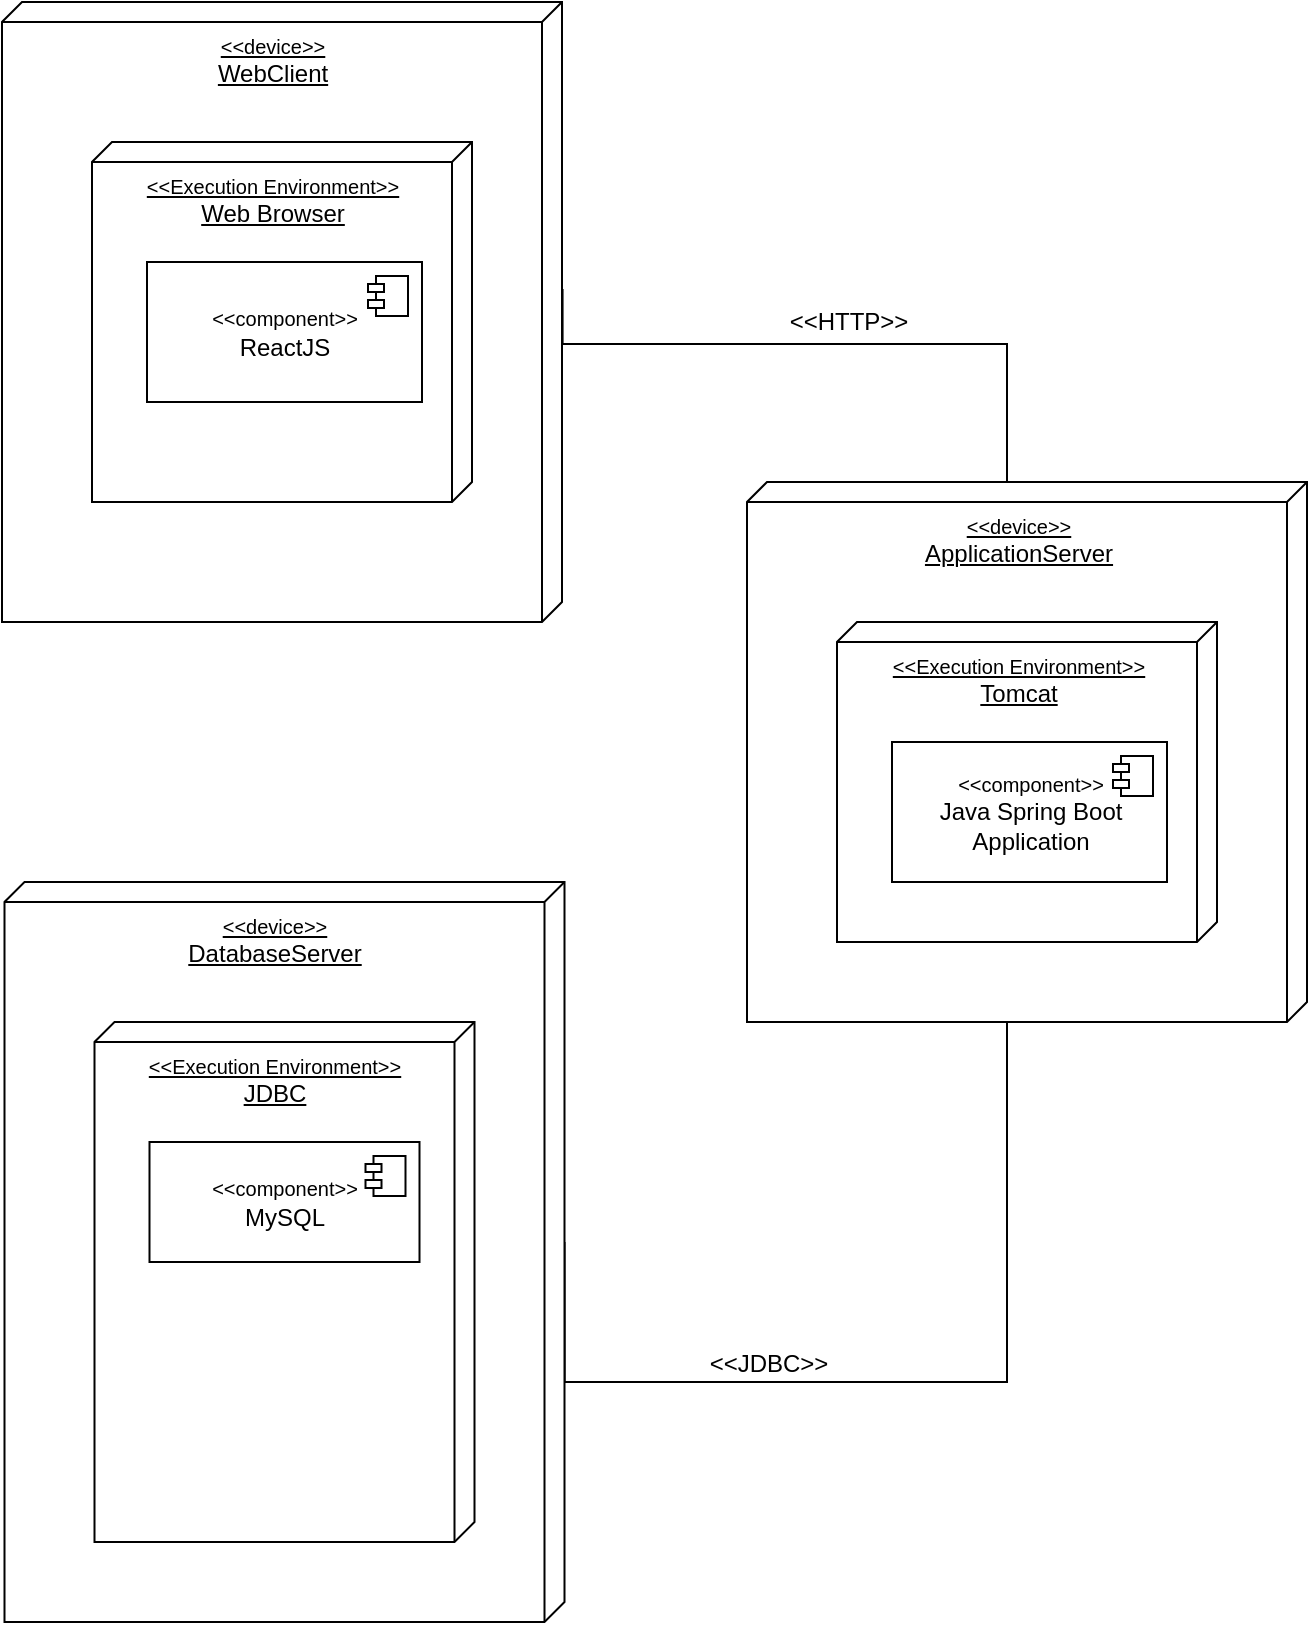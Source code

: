 <mxfile version="16.5.1" type="device"><diagram id="u5d82tTlpkJzRXtcOiwO" name="Pagina-1"><mxGraphModel dx="1935" dy="358" grid="1" gridSize="10" guides="1" tooltips="1" connect="1" arrows="1" fold="1" page="1" pageScale="1" pageWidth="583" pageHeight="827" math="0" shadow="0"><root><mxCell id="0"/><mxCell id="1" parent="0"/><mxCell id="Y9_aEFqk486UJ3un_EqQ-9" style="edgeStyle=orthogonalEdgeStyle;rounded=0;orthogonalLoop=1;jettySize=auto;html=1;exitX=0;exitY=0;exitDx=180;exitDy=0;exitPerimeter=0;fontSize=10;endArrow=none;endFill=0;" edge="1" parent="1" source="Y9_aEFqk486UJ3un_EqQ-1" target="Y9_aEFqk486UJ3un_EqQ-5"><mxGeometry relative="1" as="geometry"><Array as="points"><mxPoint x="331.5" y="1780"/><mxPoint x="552.5" y="1780"/></Array></mxGeometry></mxCell><mxCell id="Y9_aEFqk486UJ3un_EqQ-1" value="&lt;div&gt;&lt;span&gt;&lt;font style=&quot;font-size: 10px&quot;&gt;&amp;lt;&amp;lt;device&amp;gt;&amp;gt;&lt;/font&gt;&lt;/span&gt;&lt;/div&gt;&lt;div&gt;&lt;span&gt;DatabaseServer&lt;/span&gt;&lt;/div&gt;&lt;div&gt;&lt;br&gt;&lt;/div&gt;&lt;div&gt;&lt;br&gt;&lt;/div&gt;" style="verticalAlign=top;align=center;spacingTop=8;spacingLeft=2;spacingRight=12;shape=cube;size=10;direction=south;fontStyle=4;html=1;" vertex="1" parent="1"><mxGeometry x="51.25" y="1530" width="280" height="370" as="geometry"/></mxCell><mxCell id="Y9_aEFqk486UJ3un_EqQ-2" value="&lt;div&gt;&lt;font style=&quot;font-size: 10px&quot;&gt;&amp;lt;&amp;lt;Execution Environment&amp;gt;&amp;gt;&lt;/font&gt;&lt;/div&gt;&lt;div&gt;JDBC&lt;/div&gt;&lt;div&gt;&lt;br&gt;&lt;/div&gt;" style="verticalAlign=top;align=center;spacingTop=8;spacingLeft=2;spacingRight=12;shape=cube;size=10;direction=south;fontStyle=4;html=1;" vertex="1" parent="1"><mxGeometry x="96.25" y="1600" width="190" height="260" as="geometry"/></mxCell><mxCell id="Y9_aEFqk486UJ3un_EqQ-3" value="&lt;font style=&quot;font-size: 10px&quot;&gt;&amp;lt;&amp;lt;component&amp;gt;&amp;gt;&lt;/font&gt;&lt;br&gt;MySQL" style="html=1;dropTarget=0;" vertex="1" parent="1"><mxGeometry x="123.75" y="1660" width="135" height="60" as="geometry"/></mxCell><mxCell id="Y9_aEFqk486UJ3un_EqQ-4" value="" style="shape=module;jettyWidth=8;jettyHeight=4;" vertex="1" parent="Y9_aEFqk486UJ3un_EqQ-3"><mxGeometry x="1" width="20" height="20" relative="1" as="geometry"><mxPoint x="-27" y="7" as="offset"/></mxGeometry></mxCell><mxCell id="Y9_aEFqk486UJ3un_EqQ-18" style="edgeStyle=orthogonalEdgeStyle;rounded=0;orthogonalLoop=1;jettySize=auto;html=1;entryX=0.463;entryY=-0.001;entryDx=0;entryDy=0;entryPerimeter=0;fontSize=12;endArrow=none;endFill=0;" edge="1" parent="1" source="Y9_aEFqk486UJ3un_EqQ-5" target="Y9_aEFqk486UJ3un_EqQ-11"><mxGeometry relative="1" as="geometry"><Array as="points"><mxPoint x="552.5" y="1261"/><mxPoint x="330.5" y="1261"/></Array></mxGeometry></mxCell><mxCell id="Y9_aEFqk486UJ3un_EqQ-5" value="&lt;div&gt;&lt;span&gt;&lt;font style=&quot;font-size: 10px&quot;&gt;&amp;lt;&amp;lt;device&amp;gt;&amp;gt;&lt;/font&gt;&lt;/span&gt;&lt;/div&gt;&lt;div&gt;&lt;span&gt;ApplicationServer&lt;/span&gt;&lt;/div&gt;&lt;div&gt;&lt;br&gt;&lt;/div&gt;&lt;div&gt;&lt;br&gt;&lt;/div&gt;" style="verticalAlign=top;align=center;spacingTop=8;spacingLeft=2;spacingRight=12;shape=cube;size=10;direction=south;fontStyle=4;html=1;" vertex="1" parent="1"><mxGeometry x="422.5" y="1330" width="280" height="270" as="geometry"/></mxCell><mxCell id="Y9_aEFqk486UJ3un_EqQ-6" value="&lt;div&gt;&lt;font style=&quot;font-size: 10px&quot;&gt;&amp;lt;&amp;lt;Execution Environment&amp;gt;&amp;gt;&lt;/font&gt;&lt;/div&gt;&lt;div&gt;Tomcat&lt;/div&gt;&lt;div&gt;&lt;br&gt;&lt;/div&gt;" style="verticalAlign=top;align=center;spacingTop=8;spacingLeft=2;spacingRight=12;shape=cube;size=10;direction=south;fontStyle=4;html=1;" vertex="1" parent="1"><mxGeometry x="467.5" y="1400" width="190" height="160" as="geometry"/></mxCell><mxCell id="Y9_aEFqk486UJ3un_EqQ-7" value="&lt;font style=&quot;font-size: 10px&quot;&gt;&amp;lt;&amp;lt;component&amp;gt;&amp;gt;&lt;/font&gt;&lt;br&gt;Java Spring Boot&lt;br&gt;Application" style="html=1;dropTarget=0;" vertex="1" parent="1"><mxGeometry x="495" y="1460" width="137.5" height="70" as="geometry"/></mxCell><mxCell id="Y9_aEFqk486UJ3un_EqQ-8" value="" style="shape=module;jettyWidth=8;jettyHeight=4;" vertex="1" parent="Y9_aEFqk486UJ3un_EqQ-7"><mxGeometry x="1" width="20" height="20" relative="1" as="geometry"><mxPoint x="-27" y="7" as="offset"/></mxGeometry></mxCell><mxCell id="Y9_aEFqk486UJ3un_EqQ-10" value="&lt;font style=&quot;font-size: 12px&quot;&gt;&amp;lt;&amp;lt;JDBC&amp;gt;&amp;gt;&lt;/font&gt;" style="text;html=1;align=center;verticalAlign=middle;resizable=0;points=[];autosize=1;strokeColor=none;fillColor=none;fontSize=10;" vertex="1" parent="1"><mxGeometry x="397.5" y="1761" width="70" height="20" as="geometry"/></mxCell><mxCell id="Y9_aEFqk486UJ3un_EqQ-11" value="&lt;div&gt;&lt;span&gt;&lt;font style=&quot;font-size: 10px&quot;&gt;&amp;lt;&amp;lt;device&amp;gt;&amp;gt;&lt;/font&gt;&lt;/span&gt;&lt;/div&gt;&lt;div&gt;&lt;span&gt;WebClient&lt;/span&gt;&lt;/div&gt;&lt;div&gt;&lt;br&gt;&lt;/div&gt;&lt;div&gt;&lt;br&gt;&lt;/div&gt;" style="verticalAlign=top;align=center;spacingTop=8;spacingLeft=2;spacingRight=12;shape=cube;size=10;direction=south;fontStyle=4;html=1;" vertex="1" parent="1"><mxGeometry x="50" y="1090" width="280" height="310" as="geometry"/></mxCell><mxCell id="Y9_aEFqk486UJ3un_EqQ-12" value="&lt;div&gt;&lt;font style=&quot;font-size: 10px&quot;&gt;&amp;lt;&amp;lt;Execution Environment&amp;gt;&amp;gt;&lt;/font&gt;&lt;/div&gt;&lt;div&gt;Web Browser&lt;/div&gt;&lt;div&gt;&lt;br&gt;&lt;/div&gt;" style="verticalAlign=top;align=center;spacingTop=8;spacingLeft=2;spacingRight=12;shape=cube;size=10;direction=south;fontStyle=4;html=1;" vertex="1" parent="1"><mxGeometry x="95" y="1160" width="190" height="180" as="geometry"/></mxCell><mxCell id="Y9_aEFqk486UJ3un_EqQ-13" value="&lt;font style=&quot;font-size: 10px&quot;&gt;&amp;lt;&amp;lt;component&amp;gt;&amp;gt;&lt;/font&gt;&lt;br&gt;ReactJS" style="html=1;dropTarget=0;" vertex="1" parent="1"><mxGeometry x="122.5" y="1220" width="137.5" height="70" as="geometry"/></mxCell><mxCell id="Y9_aEFqk486UJ3un_EqQ-14" value="" style="shape=module;jettyWidth=8;jettyHeight=4;" vertex="1" parent="Y9_aEFqk486UJ3un_EqQ-13"><mxGeometry x="1" width="20" height="20" relative="1" as="geometry"><mxPoint x="-27" y="7" as="offset"/></mxGeometry></mxCell><mxCell id="Y9_aEFqk486UJ3un_EqQ-22" value="&amp;lt;&amp;lt;HTTP&amp;gt;&amp;gt;" style="text;html=1;align=center;verticalAlign=middle;resizable=0;points=[];autosize=1;strokeColor=none;fillColor=none;fontSize=12;" vertex="1" parent="1"><mxGeometry x="437.5" y="1240" width="70" height="20" as="geometry"/></mxCell></root></mxGraphModel></diagram></mxfile>